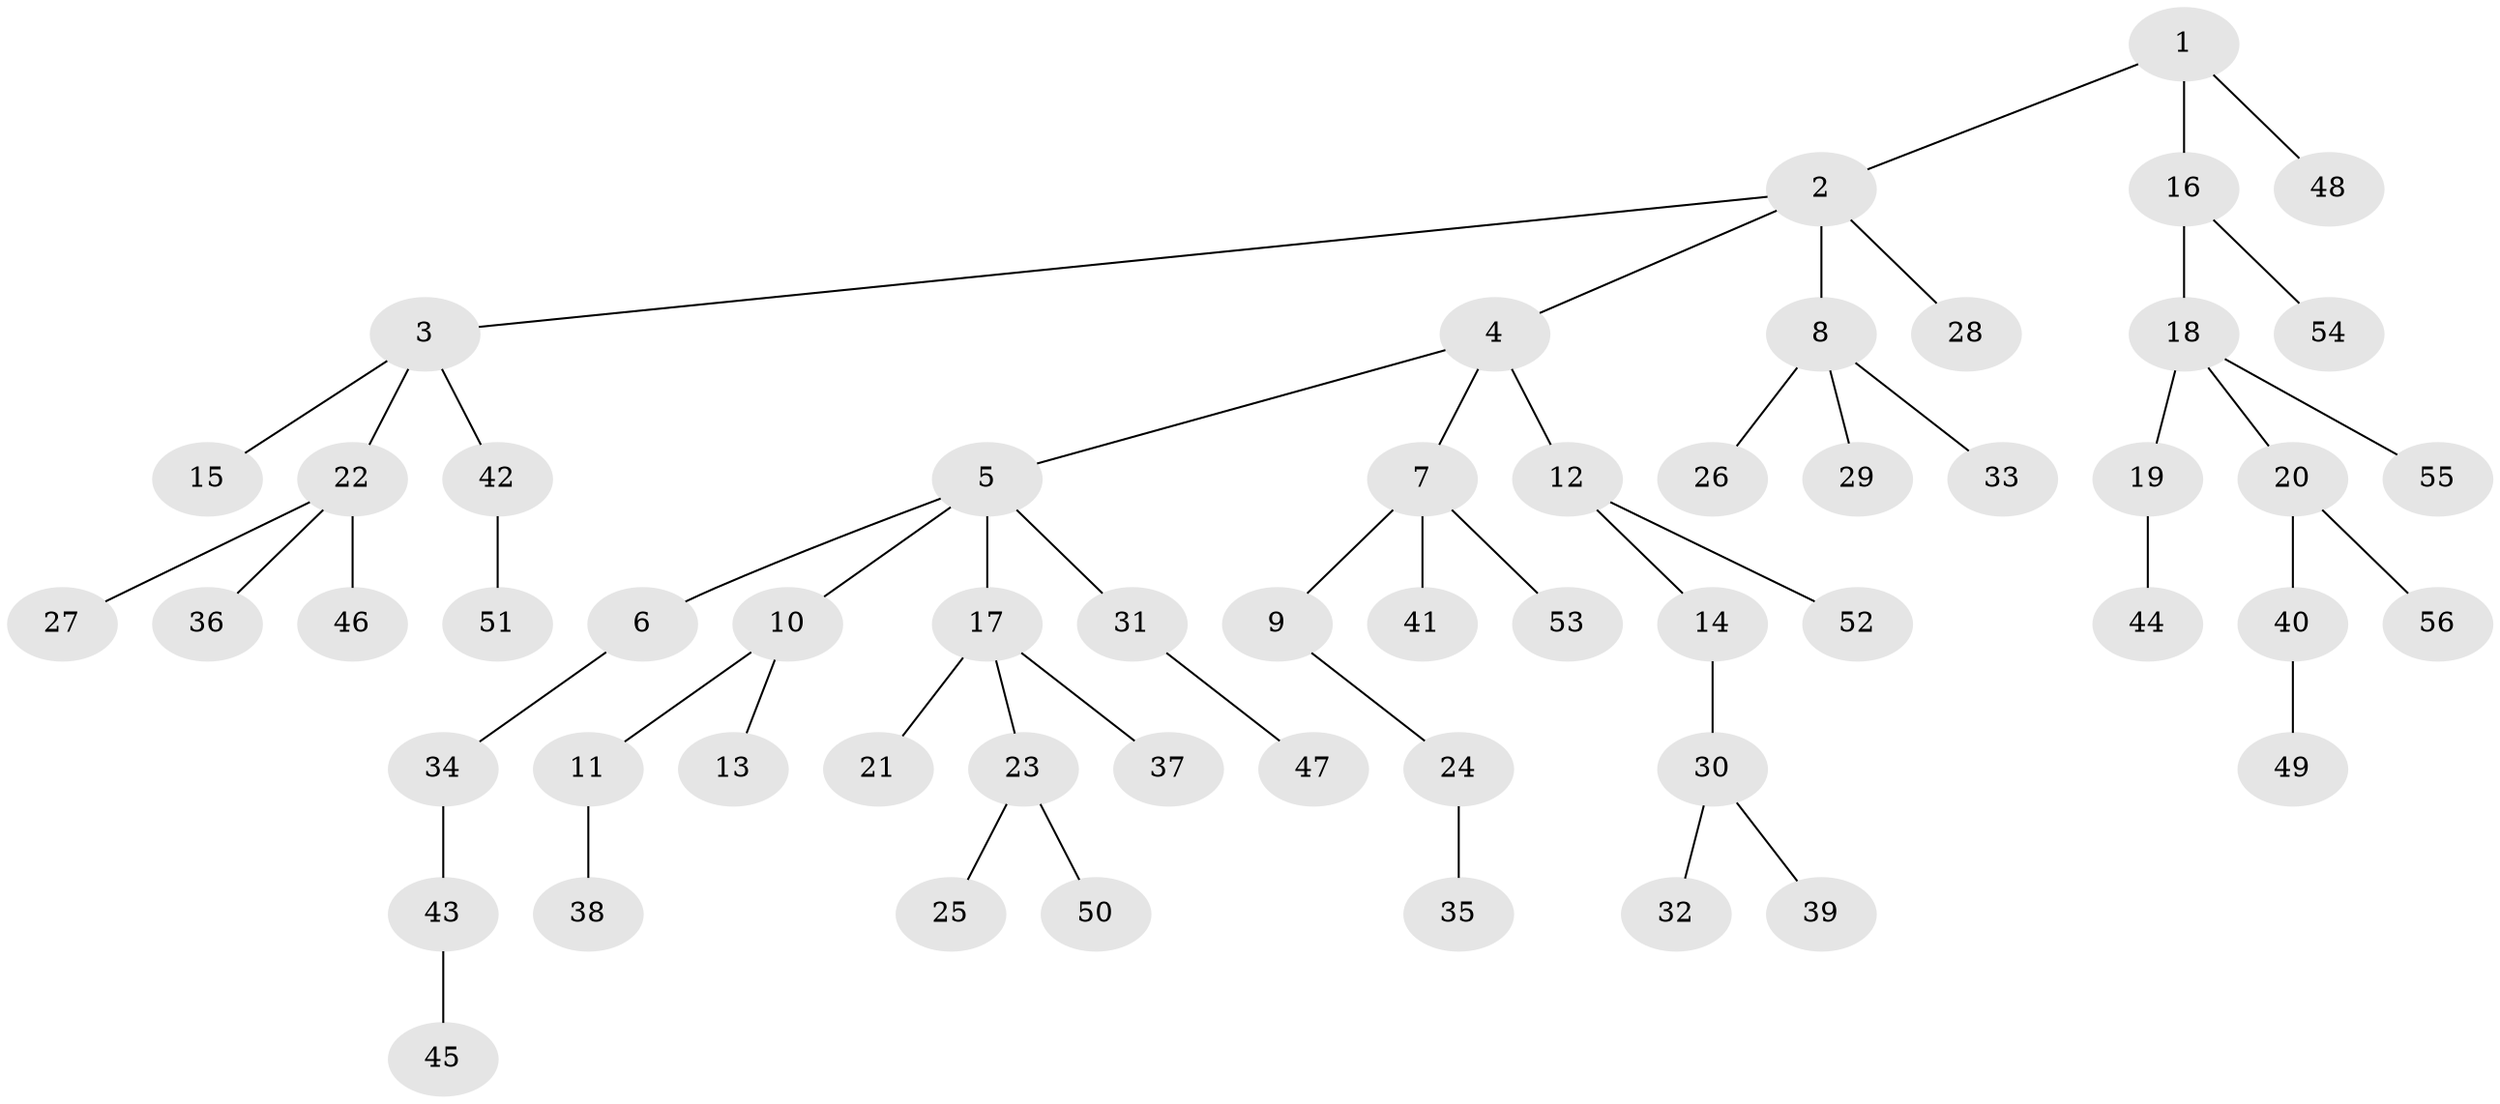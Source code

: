 // coarse degree distribution, {2: 0.25, 7: 0.05555555555555555, 3: 0.1111111111111111, 6: 0.027777777777777776, 1: 0.5555555555555556}
// Generated by graph-tools (version 1.1) at 2025/52/02/27/25 19:52:12]
// undirected, 56 vertices, 55 edges
graph export_dot {
graph [start="1"]
  node [color=gray90,style=filled];
  1;
  2;
  3;
  4;
  5;
  6;
  7;
  8;
  9;
  10;
  11;
  12;
  13;
  14;
  15;
  16;
  17;
  18;
  19;
  20;
  21;
  22;
  23;
  24;
  25;
  26;
  27;
  28;
  29;
  30;
  31;
  32;
  33;
  34;
  35;
  36;
  37;
  38;
  39;
  40;
  41;
  42;
  43;
  44;
  45;
  46;
  47;
  48;
  49;
  50;
  51;
  52;
  53;
  54;
  55;
  56;
  1 -- 2;
  1 -- 16;
  1 -- 48;
  2 -- 3;
  2 -- 4;
  2 -- 8;
  2 -- 28;
  3 -- 15;
  3 -- 22;
  3 -- 42;
  4 -- 5;
  4 -- 7;
  4 -- 12;
  5 -- 6;
  5 -- 10;
  5 -- 17;
  5 -- 31;
  6 -- 34;
  7 -- 9;
  7 -- 41;
  7 -- 53;
  8 -- 26;
  8 -- 29;
  8 -- 33;
  9 -- 24;
  10 -- 11;
  10 -- 13;
  11 -- 38;
  12 -- 14;
  12 -- 52;
  14 -- 30;
  16 -- 18;
  16 -- 54;
  17 -- 21;
  17 -- 23;
  17 -- 37;
  18 -- 19;
  18 -- 20;
  18 -- 55;
  19 -- 44;
  20 -- 40;
  20 -- 56;
  22 -- 27;
  22 -- 36;
  22 -- 46;
  23 -- 25;
  23 -- 50;
  24 -- 35;
  30 -- 32;
  30 -- 39;
  31 -- 47;
  34 -- 43;
  40 -- 49;
  42 -- 51;
  43 -- 45;
}
